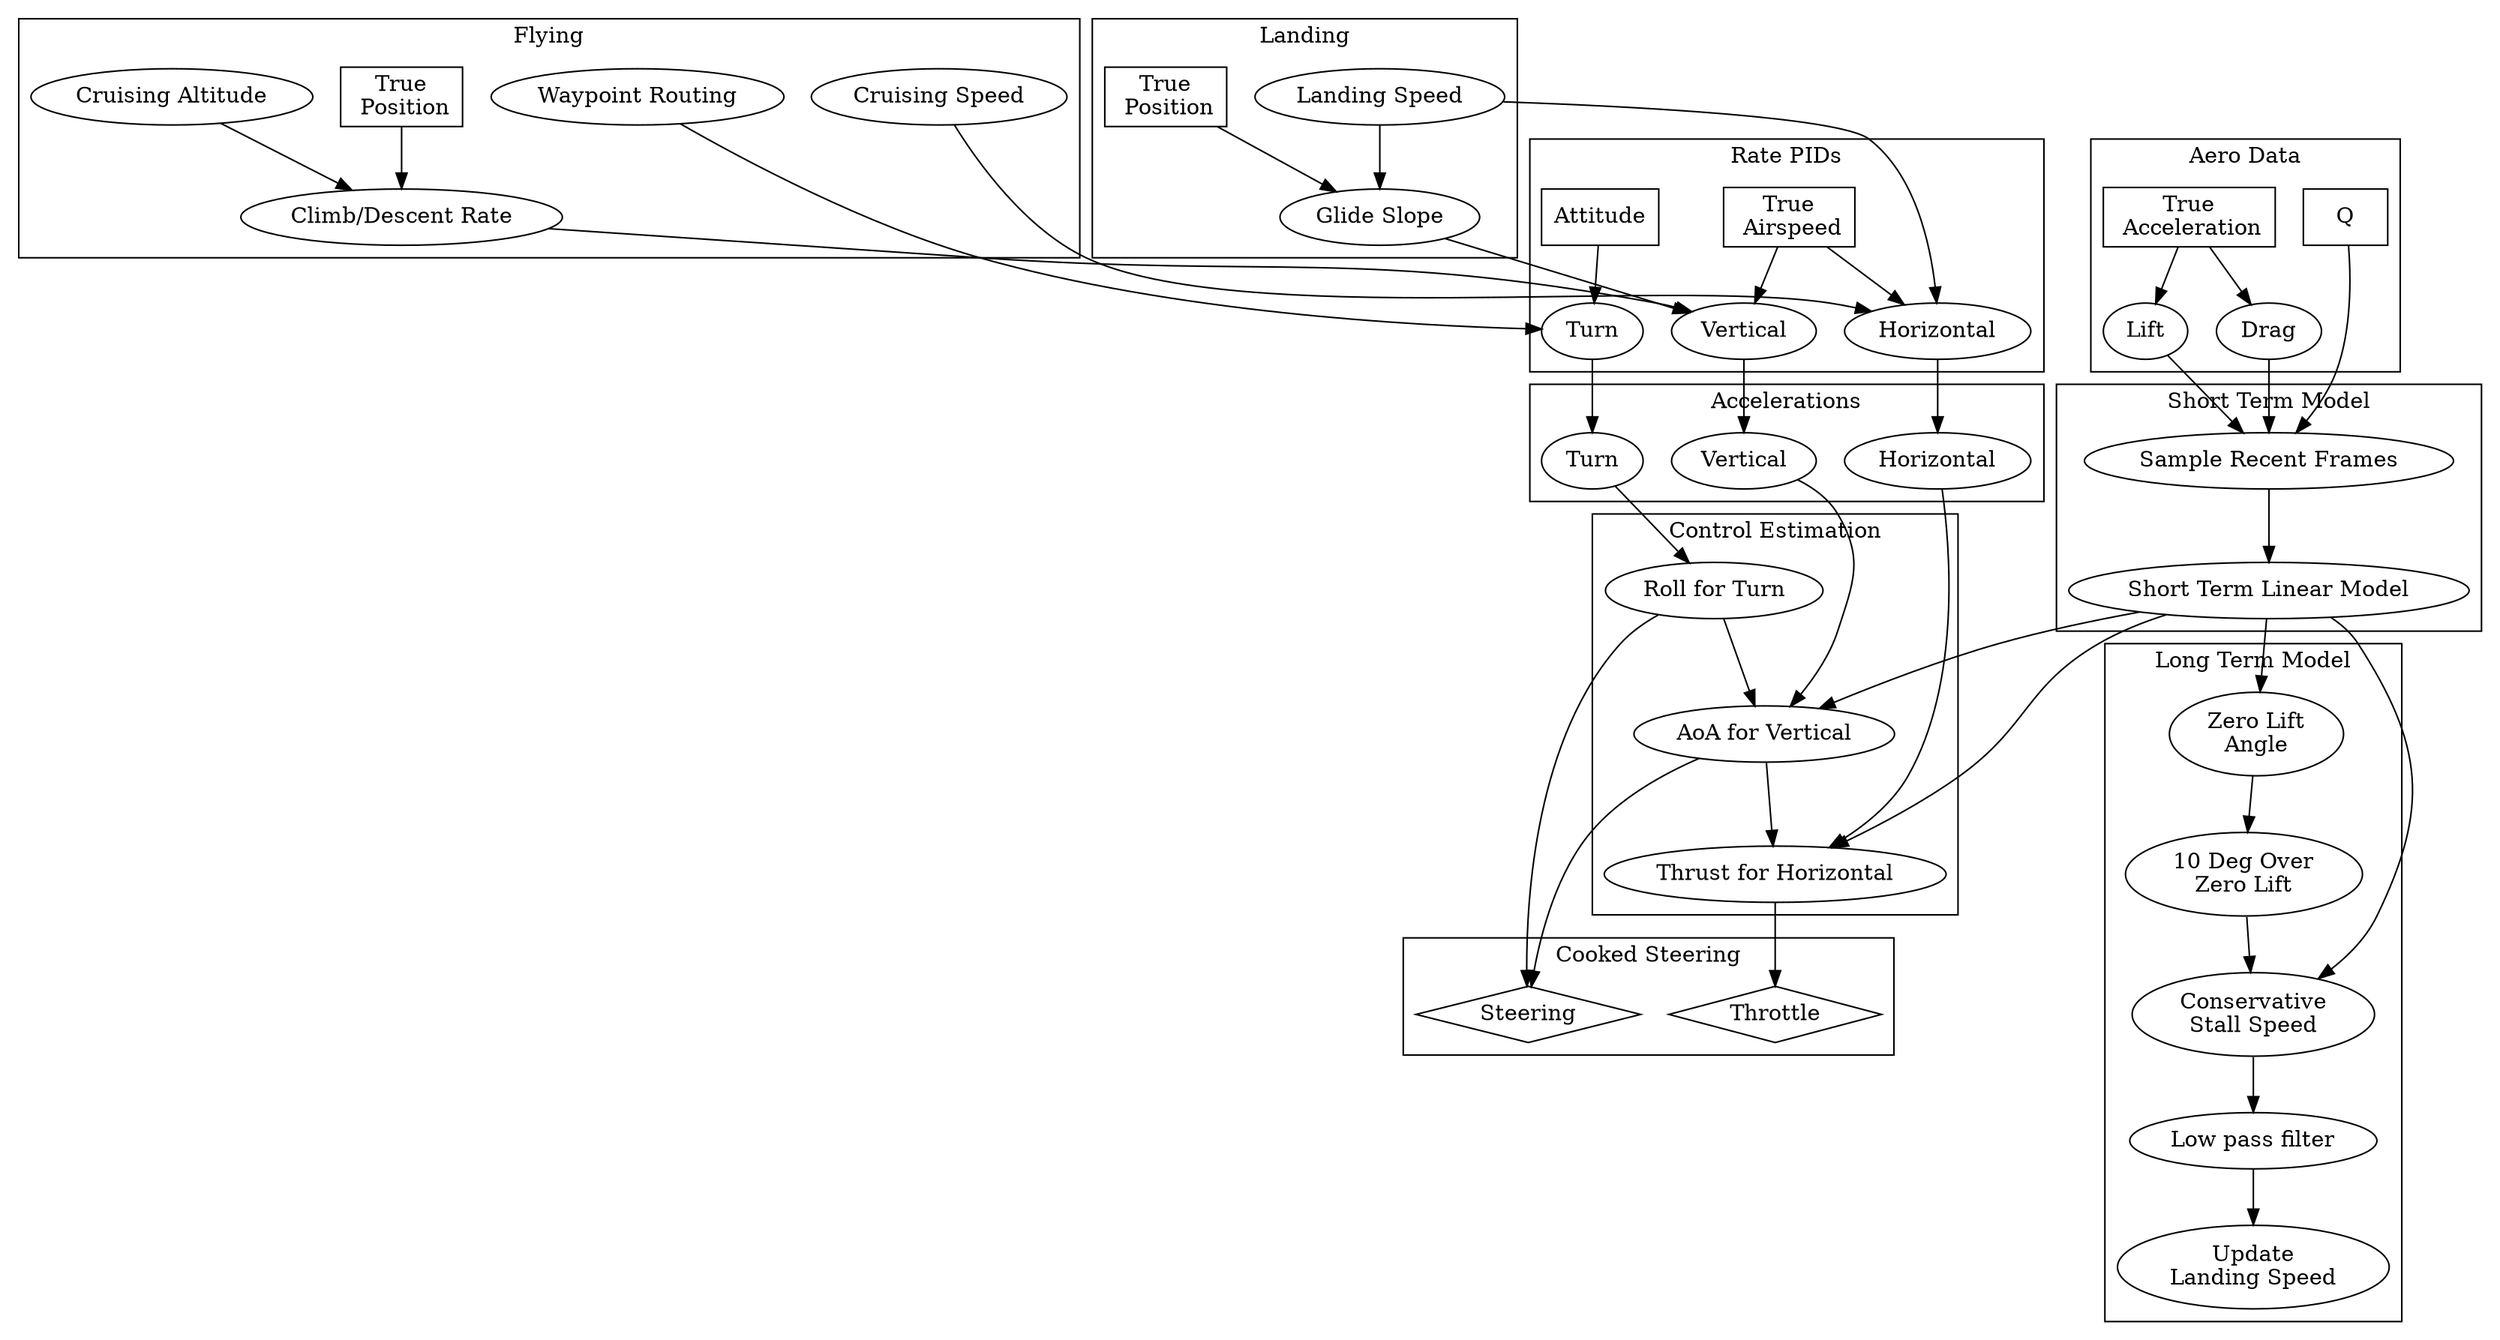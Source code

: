 digraph {
    subgraph cluster_environment {
        label="Aero Data"
        Q[label="Q", shape="box"]
        accel1[label="True\n Acceleration", shape="box"]
        lift[label="Lift"]
        drag[label="Drag"]
        accel1 -> lift,drag
    }
    subgraph cluster_short {
        label="Short Term Model"
        samples[label="Sample Recent Frames"]
        short[label="Short Term Linear Model"]
        samples -> short
    }
    subgraph cluster_accels {
        label="Accelerations"
        haccel[label="Horizontal"]
        vaccel[label="Vertical"]
        taccel[label="Turn"]
    }
    subgraph cluster_rates {
        label="Rate PIDs"
        att[label="Attitude", shape="box"]
        vel[label="True\n Airspeed", shape="box"]
        hvel[label="Horizontal"]
        vvel[label="Vertical"]
        tvel[label="Turn"]
        vel -> hvel, vvel
    }
    subgraph cluster_stability {
        label="Control Estimation"
        roll[label="Roll for Turn"]
        aoa[label="AoA for Vertical"]
        thrust[label="Thrust for Horizontal"]
        roll -> aoa -> thrust
    }
    subgraph cluster_cooked {
        label="Cooked Steering"
        steering[label="Steering", shape="diamond"]
        throttle[label="Throttle", shape="diamond"]
    }
    subgraph cluster_flying {
        label="Flying"
        fly_pos[label="True\n Position", shape="box"]
        fly_speed[label="Cruising Speed"]
        fly_alt[label="Cruising Altitude"]
        fly_climb[label="Climb/Descent Rate"]
        fly_waypoints[label="Waypoint Routing"]
        fly_pos, fly_alt -> fly_climb
    }
    subgraph cluster_landing {
        label="Landing"
        land_pos[label="True\n Position", shape="box"]
        land_speed[label="Landing Speed"]
        land_glideslope[label="Glide Slope"]
        land_pos, land_speed -> land_glideslope
    }
    subgraph cluster_long {
        label="Long Term Model"
        long_zero[label="Zero Lift\nAngle"]
        long_stall[label="10 Deg Over\nZero Lift"]
        long_speed[label="Conservative\nStall Speed"]
        long_lowpass[label="Low pass filter"]
        long_update_landing[label="Update\nLanding Speed"]
        long_zero -> long_stall -> long_speed
        long_speed -> long_lowpass -> long_update_landing
    }

    // model
    drag, lift, Q -> samples
    short -> aoa, thrust
    short -> long_zero, long_speed

    // control
    taccel -> roll
    vaccel -> aoa
    haccel -> thrust
    roll, aoa -> steering
    thrust -> throttle
    vvel -> vaccel
    hvel -> haccel
    tvel -> taccel

    // goals for flight
    fly_speed -> hvel
    fly_climb -> vvel
    fly_waypoints, att -> tvel

    // goals for landing
    land_glideslope -> vvel
    land_speed -> hvel
}